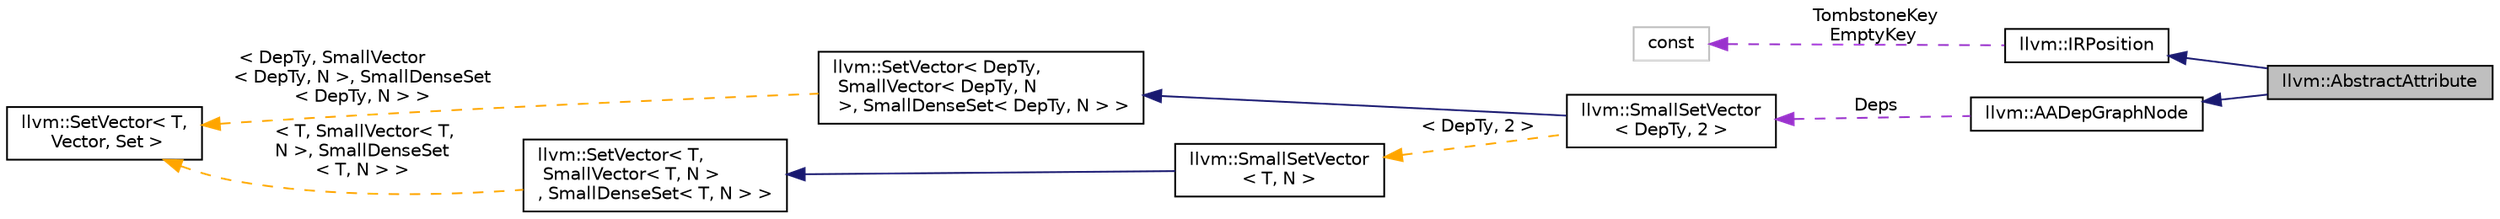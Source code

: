 digraph "llvm::AbstractAttribute"
{
 // LATEX_PDF_SIZE
  bgcolor="transparent";
  edge [fontname="Helvetica",fontsize="10",labelfontname="Helvetica",labelfontsize="10"];
  node [fontname="Helvetica",fontsize="10",shape=record];
  rankdir="LR";
  Node1 [label="llvm::AbstractAttribute",height=0.2,width=0.4,color="black", fillcolor="grey75", style="filled", fontcolor="black",tooltip="Base struct for all \"concrete attribute\" deductions."];
  Node2 -> Node1 [dir="back",color="midnightblue",fontsize="10",style="solid",fontname="Helvetica"];
  Node2 [label="llvm::IRPosition",height=0.2,width=0.4,color="black",URL="$structllvm_1_1IRPosition.html",tooltip="Helper to describe and deal with positions in the LLVM-IR."];
  Node3 -> Node2 [dir="back",color="darkorchid3",fontsize="10",style="dashed",label=" TombstoneKey\nEmptyKey" ,fontname="Helvetica"];
  Node3 [label="const",height=0.2,width=0.4,color="grey75",tooltip=" "];
  Node4 -> Node1 [dir="back",color="midnightblue",fontsize="10",style="solid",fontname="Helvetica"];
  Node4 [label="llvm::AADepGraphNode",height=0.2,width=0.4,color="black",URL="$structllvm_1_1AADepGraphNode.html",tooltip="}"];
  Node5 -> Node4 [dir="back",color="darkorchid3",fontsize="10",style="dashed",label=" Deps" ,fontname="Helvetica"];
  Node5 [label="llvm::SmallSetVector\l\< DepTy, 2 \>",height=0.2,width=0.4,color="black",URL="$classllvm_1_1SmallSetVector.html",tooltip=" "];
  Node6 -> Node5 [dir="back",color="midnightblue",fontsize="10",style="solid",fontname="Helvetica"];
  Node6 [label="llvm::SetVector\< DepTy,\l SmallVector\< DepTy, N\l \>, SmallDenseSet\< DepTy, N \> \>",height=0.2,width=0.4,color="black",URL="$classllvm_1_1SetVector.html",tooltip=" "];
  Node7 -> Node6 [dir="back",color="orange",fontsize="10",style="dashed",label=" \< DepTy, SmallVector\l\< DepTy, N \>, SmallDenseSet\l\< DepTy, N \> \>" ,fontname="Helvetica"];
  Node7 [label="llvm::SetVector\< T,\l Vector, Set \>",height=0.2,width=0.4,color="black",URL="$classllvm_1_1SetVector.html",tooltip="A vector that has set insertion semantics."];
  Node8 -> Node5 [dir="back",color="orange",fontsize="10",style="dashed",label=" \< DepTy, 2 \>" ,fontname="Helvetica"];
  Node8 [label="llvm::SmallSetVector\l\< T, N \>",height=0.2,width=0.4,color="black",URL="$classllvm_1_1SmallSetVector.html",tooltip="A SetVector that performs no allocations if smaller than a certain size."];
  Node9 -> Node8 [dir="back",color="midnightblue",fontsize="10",style="solid",fontname="Helvetica"];
  Node9 [label="llvm::SetVector\< T,\l SmallVector\< T, N \>\l, SmallDenseSet\< T, N \> \>",height=0.2,width=0.4,color="black",URL="$classllvm_1_1SetVector.html",tooltip=" "];
  Node7 -> Node9 [dir="back",color="orange",fontsize="10",style="dashed",label=" \< T, SmallVector\< T,\l N \>, SmallDenseSet\l\< T, N \> \>" ,fontname="Helvetica"];
}
